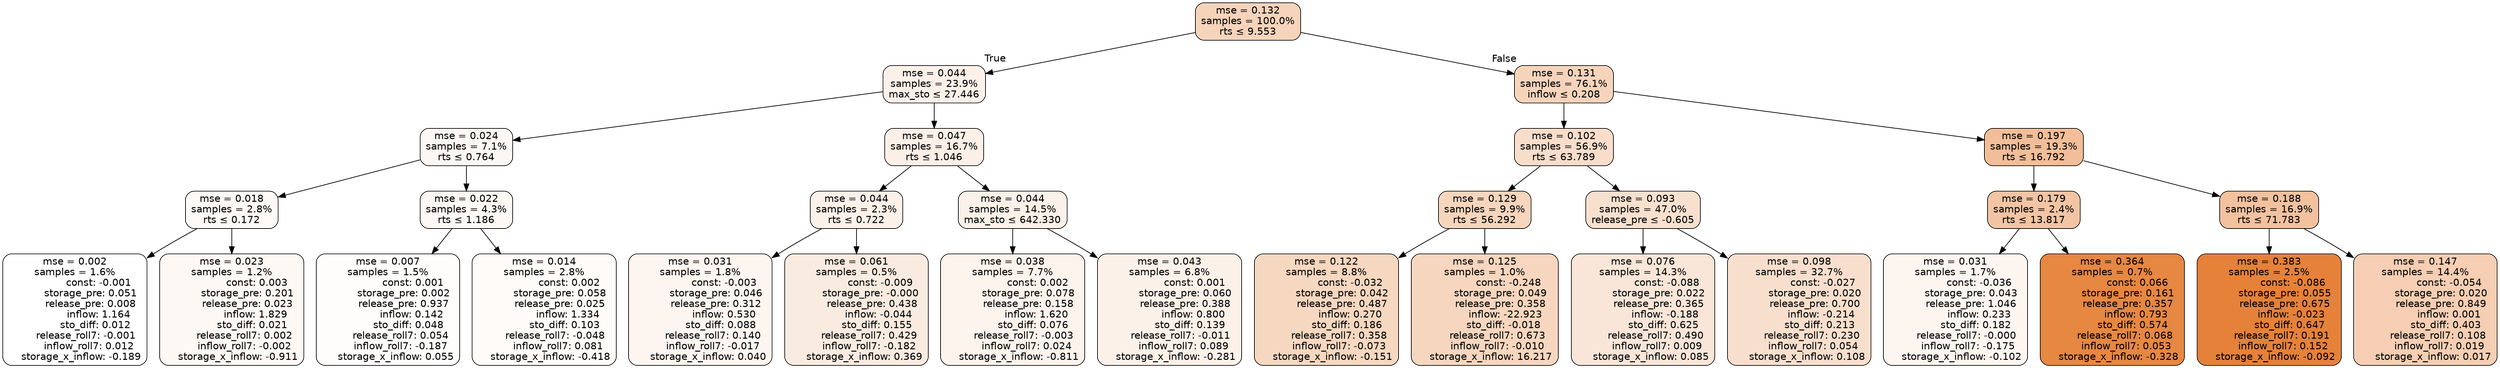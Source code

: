 digraph tree {
bgcolor="transparent"
node [shape=rectangle, style="filled, rounded", color="black", fontname=helvetica] ;
edge [fontname=helvetica] ;
	"0" [label="mse = 0.132
samples = 100.0%
rts &le; 9.553", fillcolor="#f6d3bb"]
	"1" [label="mse = 0.044
samples = 23.9%
max_sto &le; 27.446", fillcolor="#fcf1e9"]
	"2" [label="mse = 0.024
samples = 7.1%
rts &le; 0.764", fillcolor="#fdf7f3"]
	"3" [label="mse = 0.018
samples = 2.8%
rts &le; 0.172", fillcolor="#fdf9f6"]
	"4" [label="mse = 0.002
samples = 1.6%
               const: -0.001
          storage_pre: 0.051
          release_pre: 0.008
               inflow: 1.164
             sto_diff: 0.012
       release_roll7: -0.001
         inflow_roll7: 0.012
    storage_x_inflow: -0.189", fillcolor="#ffffff"]
	"5" [label="mse = 0.023
samples = 1.2%
                const: 0.003
          storage_pre: 0.201
          release_pre: 0.023
               inflow: 1.829
             sto_diff: 0.021
        release_roll7: 0.002
        inflow_roll7: -0.002
    storage_x_inflow: -0.911", fillcolor="#fdf8f4"]
	"6" [label="mse = 0.022
samples = 4.3%
rts &le; 1.186", fillcolor="#fdf8f4"]
	"7" [label="mse = 0.007
samples = 1.5%
                const: 0.001
          storage_pre: 0.002
          release_pre: 0.937
               inflow: 0.142
             sto_diff: 0.048
        release_roll7: 0.054
        inflow_roll7: -0.187
     storage_x_inflow: 0.055", fillcolor="#fefdfc"]
	"8" [label="mse = 0.014
samples = 2.8%
                const: 0.002
          storage_pre: 0.058
          release_pre: 0.025
               inflow: 1.334
             sto_diff: 0.103
       release_roll7: -0.048
         inflow_roll7: 0.081
    storage_x_inflow: -0.418", fillcolor="#fefbf8"]
	"9" [label="mse = 0.047
samples = 16.7%
rts &le; 1.046", fillcolor="#fbefe7"]
	"10" [label="mse = 0.044
samples = 2.3%
rts &le; 0.722", fillcolor="#fcf1e9"]
	"11" [label="mse = 0.031
samples = 1.8%
               const: -0.003
          storage_pre: 0.046
          release_pre: 0.312
               inflow: 0.530
             sto_diff: 0.088
        release_roll7: 0.140
        inflow_roll7: -0.017
     storage_x_inflow: 0.040", fillcolor="#fdf5ef"]
	"12" [label="mse = 0.061
samples = 0.5%
               const: -0.009
         storage_pre: -0.000
          release_pre: 0.438
              inflow: -0.044
             sto_diff: 0.155
        release_roll7: 0.429
        inflow_roll7: -0.182
     storage_x_inflow: 0.369", fillcolor="#faebe0"]
	"13" [label="mse = 0.044
samples = 14.5%
max_sto &le; 642.330", fillcolor="#fcf1e9"]
	"14" [label="mse = 0.038
samples = 7.7%
                const: 0.002
          storage_pre: 0.078
          release_pre: 0.158
               inflow: 1.620
             sto_diff: 0.076
       release_roll7: -0.003
         inflow_roll7: 0.024
    storage_x_inflow: -0.811", fillcolor="#fcf3ec"]
	"15" [label="mse = 0.043
samples = 6.8%
                const: 0.001
          storage_pre: 0.060
          release_pre: 0.388
               inflow: 0.800
             sto_diff: 0.139
       release_roll7: -0.011
         inflow_roll7: 0.089
    storage_x_inflow: -0.281", fillcolor="#fcf1e9"]
	"16" [label="mse = 0.131
samples = 76.1%
inflow &le; 0.208", fillcolor="#f6d4bc"]
	"17" [label="mse = 0.102
samples = 56.9%
rts &le; 63.789", fillcolor="#f8ddcb"]
	"18" [label="mse = 0.129
samples = 9.9%
rts &le; 56.292", fillcolor="#f6d5bd"]
	"19" [label="mse = 0.122
samples = 8.8%
               const: -0.032
          storage_pre: 0.042
          release_pre: 0.487
               inflow: 0.270
             sto_diff: 0.186
        release_roll7: 0.358
        inflow_roll7: -0.073
    storage_x_inflow: -0.151", fillcolor="#f6d7c0"]
	"20" [label="mse = 0.125
samples = 1.0%
               const: -0.248
          storage_pre: 0.049
          release_pre: 0.358
             inflow: -22.923
            sto_diff: -0.018
        release_roll7: 0.673
        inflow_roll7: -0.010
    storage_x_inflow: 16.217", fillcolor="#f6d6be"]
	"21" [label="mse = 0.093
samples = 47.0%
release_pre &le; -0.605", fillcolor="#f8e0cf"]
	"22" [label="mse = 0.076
samples = 14.3%
               const: -0.088
          storage_pre: 0.022
          release_pre: 0.365
              inflow: -0.188
             sto_diff: 0.625
        release_roll7: 0.490
         inflow_roll7: 0.009
     storage_x_inflow: 0.085", fillcolor="#f9e6d8"]
	"23" [label="mse = 0.098
samples = 32.7%
               const: -0.027
          storage_pre: 0.020
          release_pre: 0.700
              inflow: -0.214
             sto_diff: 0.213
        release_roll7: 0.230
         inflow_roll7: 0.054
     storage_x_inflow: 0.108", fillcolor="#f8dfcd"]
	"24" [label="mse = 0.197
samples = 19.3%
rts &le; 16.792", fillcolor="#f1be99"]
	"25" [label="mse = 0.179
samples = 2.4%
rts &le; 13.817", fillcolor="#f2c4a3"]
	"26" [label="mse = 0.031
samples = 1.7%
               const: -0.036
          storage_pre: 0.043
          release_pre: 1.046
               inflow: 0.233
             sto_diff: 0.182
       release_roll7: -0.000
        inflow_roll7: -0.175
    storage_x_inflow: -0.102", fillcolor="#fdf5ef"]
	"27" [label="mse = 0.364
samples = 0.7%
                const: 0.066
          storage_pre: 0.161
          release_pre: 0.357
               inflow: 0.793
             sto_diff: 0.574
        release_roll7: 0.068
         inflow_roll7: 0.053
    storage_x_inflow: -0.328", fillcolor="#e68742"]
	"28" [label="mse = 0.188
samples = 16.9%
rts &le; 71.783", fillcolor="#f2c19e"]
	"29" [label="mse = 0.383
samples = 2.5%
               const: -0.086
          storage_pre: 0.055
          release_pre: 0.675
              inflow: -0.023
             sto_diff: 0.647
        release_roll7: 0.191
         inflow_roll7: 0.152
    storage_x_inflow: -0.092", fillcolor="#e58139"]
	"30" [label="mse = 0.147
samples = 14.4%
               const: -0.054
          storage_pre: 0.020
          release_pre: 0.849
               inflow: 0.001
             sto_diff: 0.403
        release_roll7: 0.108
         inflow_roll7: 0.019
     storage_x_inflow: 0.017", fillcolor="#f5ceb3"]

	"0" -> "1" [labeldistance=2.5, labelangle=45, headlabel="True"]
	"1" -> "2"
	"2" -> "3"
	"3" -> "4"
	"3" -> "5"
	"2" -> "6"
	"6" -> "7"
	"6" -> "8"
	"1" -> "9"
	"9" -> "10"
	"10" -> "11"
	"10" -> "12"
	"9" -> "13"
	"13" -> "14"
	"13" -> "15"
	"0" -> "16" [labeldistance=2.5, labelangle=-45, headlabel="False"]
	"16" -> "17"
	"17" -> "18"
	"18" -> "19"
	"18" -> "20"
	"17" -> "21"
	"21" -> "22"
	"21" -> "23"
	"16" -> "24"
	"24" -> "25"
	"25" -> "26"
	"25" -> "27"
	"24" -> "28"
	"28" -> "29"
	"28" -> "30"
}